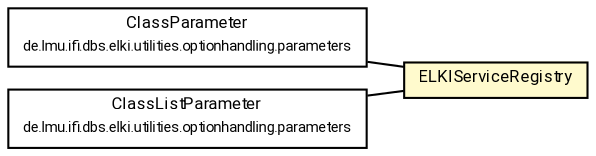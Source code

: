#!/usr/local/bin/dot
#
# Class diagram 
# Generated by UMLGraph version R5_7_2-60-g0e99a6 (http://www.spinellis.gr/umlgraph/)
#

digraph G {
	graph [fontnames="svg"]
	edge [fontname="Roboto",fontsize=7,labelfontname="Roboto",labelfontsize=7,color="black"];
	node [fontname="Roboto",fontcolor="black",fontsize=8,shape=plaintext,margin=0,width=0,height=0];
	nodesep=0.15;
	ranksep=0.25;
	rankdir=LR;
	// de.lmu.ifi.dbs.elki.utilities.optionhandling.parameters.ClassParameter<C>
	c3713331 [label=<<table title="de.lmu.ifi.dbs.elki.utilities.optionhandling.parameters.ClassParameter" border="0" cellborder="1" cellspacing="0" cellpadding="2" href="optionhandling/parameters/ClassParameter.html" target="_parent">
		<tr><td><table border="0" cellspacing="0" cellpadding="1">
		<tr><td align="center" balign="center"> <font face="Roboto">ClassParameter</font> </td></tr>
		<tr><td align="center" balign="center"> <font face="Roboto" point-size="7.0">de.lmu.ifi.dbs.elki.utilities.optionhandling.parameters</font> </td></tr>
		</table></td></tr>
		</table>>, URL="optionhandling/parameters/ClassParameter.html"];
	// de.lmu.ifi.dbs.elki.utilities.optionhandling.parameters.ClassListParameter<C>
	c3713339 [label=<<table title="de.lmu.ifi.dbs.elki.utilities.optionhandling.parameters.ClassListParameter" border="0" cellborder="1" cellspacing="0" cellpadding="2" href="optionhandling/parameters/ClassListParameter.html" target="_parent">
		<tr><td><table border="0" cellspacing="0" cellpadding="1">
		<tr><td align="center" balign="center"> <font face="Roboto">ClassListParameter</font> </td></tr>
		<tr><td align="center" balign="center"> <font face="Roboto" point-size="7.0">de.lmu.ifi.dbs.elki.utilities.optionhandling.parameters</font> </td></tr>
		</table></td></tr>
		</table>>, URL="optionhandling/parameters/ClassListParameter.html"];
	// de.lmu.ifi.dbs.elki.utilities.ELKIServiceRegistry
	c3713382 [label=<<table title="de.lmu.ifi.dbs.elki.utilities.ELKIServiceRegistry" border="0" cellborder="1" cellspacing="0" cellpadding="2" bgcolor="lemonChiffon" href="ELKIServiceRegistry.html" target="_parent">
		<tr><td><table border="0" cellspacing="0" cellpadding="1">
		<tr><td align="center" balign="center"> <font face="Roboto">ELKIServiceRegistry</font> </td></tr>
		</table></td></tr>
		</table>>, URL="ELKIServiceRegistry.html"];
	// de.lmu.ifi.dbs.elki.utilities.optionhandling.parameters.ClassParameter<C> assoc de.lmu.ifi.dbs.elki.utilities.ELKIServiceRegistry
	c3713331 -> c3713382 [arrowhead=none,weight=2];
	// de.lmu.ifi.dbs.elki.utilities.optionhandling.parameters.ClassListParameter<C> assoc de.lmu.ifi.dbs.elki.utilities.ELKIServiceRegistry
	c3713339 -> c3713382 [arrowhead=none,weight=2];
}

